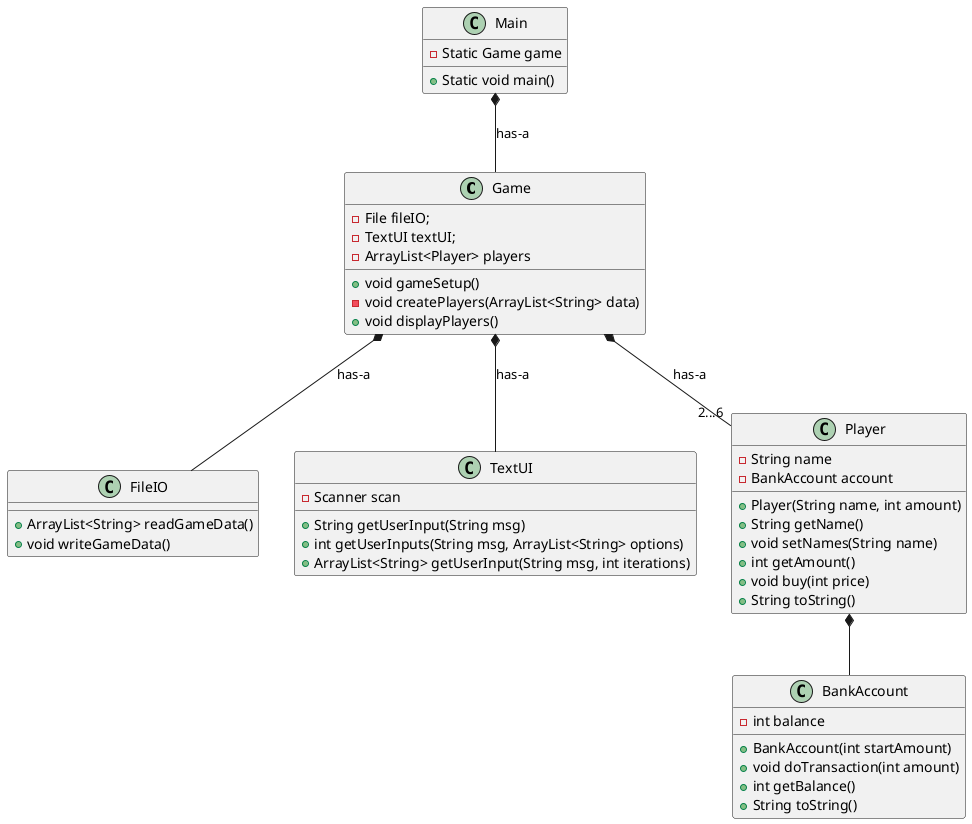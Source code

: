 @startuml
class Game
class Main
class FileIO
class TextUI
class Player
class BankAccount

Main : - Static Game game
Main : + Static void main()

Game : - File fileIO;
Game : - TextUI textUI;
Game : - ArrayList<Player> players
Game : + void gameSetup()
Game : - void createPlayers(ArrayList<String> data)
Game : + void displayPlayers()

FileIO : + ArrayList<String> readGameData()
FileIO : + void writeGameData()

TextUI : + String getUserInput(String msg)
TextUI : + int getUserInputs(String msg, ArrayList<String> options)
TextUI : + ArrayList<String> getUserInput(String msg, int iterations)
TextUI : - Scanner scan

Player : - String name
Player : - BankAccount account
Player : + Player(String name, int amount)
Player : + String getName()
Player : + void setNames(String name)
Player : + int getAmount()
Player : + void buy(int price)
Player : + String toString()

BankAccount : - int balance
BankAccount : + BankAccount(int startAmount)
BankAccount : + void doTransaction(int amount)
BankAccount : + int getBalance()
BankAccount : + String toString()


Main *-- Game : has-a
Game *-- FileIO : has-a
Game *-- "2...6" Player : has-a
Game *-- TextUI : has-a
Player *-- BankAccount

@enduml